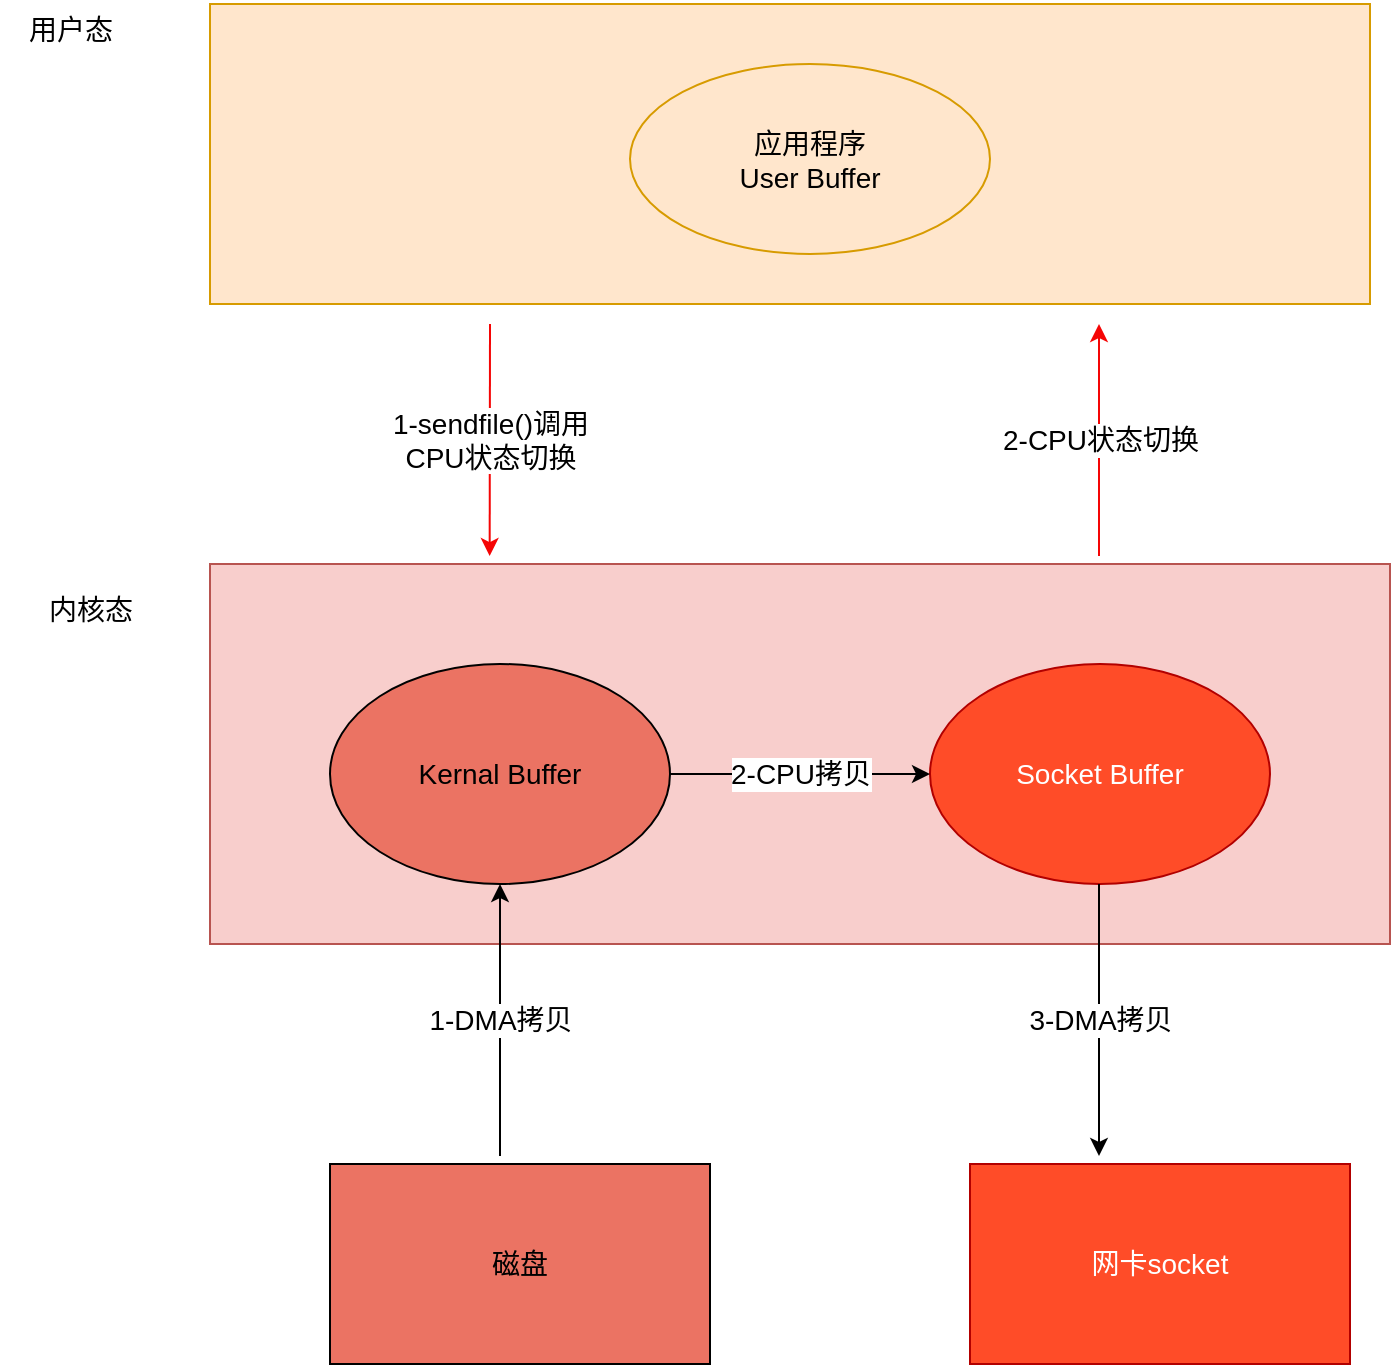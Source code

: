 <mxfile version="26.2.9">
  <diagram name="第 1 页" id="_vKq9fBHNY01Ka-iuAKG">
    <mxGraphModel dx="1428" dy="751" grid="1" gridSize="10" guides="1" tooltips="1" connect="1" arrows="1" fold="1" page="1" pageScale="1" pageWidth="827" pageHeight="1169" math="0" shadow="0">
      <root>
        <mxCell id="0" />
        <mxCell id="1" parent="0" />
        <mxCell id="ObmUWvNZimiOGbfA-z7O-1" value="" style="rounded=0;whiteSpace=wrap;html=1;fillColor=#ffe6cc;strokeColor=#d79b00;fontSize=14;" vertex="1" parent="1">
          <mxGeometry x="150" y="190" width="580" height="150" as="geometry" />
        </mxCell>
        <mxCell id="ObmUWvNZimiOGbfA-z7O-2" value="应用程序&lt;div&gt;User Buffer&lt;/div&gt;" style="ellipse;whiteSpace=wrap;html=1;fillColor=#ffe6cc;strokeColor=#d79b00;fontSize=14;" vertex="1" parent="1">
          <mxGeometry x="360" y="220" width="180" height="95" as="geometry" />
        </mxCell>
        <mxCell id="ObmUWvNZimiOGbfA-z7O-3" value="用户态" style="text;html=1;align=center;verticalAlign=middle;resizable=0;points=[];autosize=1;strokeColor=none;fillColor=none;fontSize=14;" vertex="1" parent="1">
          <mxGeometry x="45" y="188" width="70" height="30" as="geometry" />
        </mxCell>
        <mxCell id="ObmUWvNZimiOGbfA-z7O-4" value="" style="rounded=0;whiteSpace=wrap;html=1;fillColor=#f8cecc;strokeColor=#b85450;fontSize=14;" vertex="1" parent="1">
          <mxGeometry x="150" y="470" width="590" height="190" as="geometry" />
        </mxCell>
        <mxCell id="ObmUWvNZimiOGbfA-z7O-5" value="Socket Buffer" style="ellipse;whiteSpace=wrap;html=1;fillColor=light-dark(#ff4c28, #ff9281);fontColor=#ffffff;strokeColor=#B20000;fontSize=14;" vertex="1" parent="1">
          <mxGeometry x="510" y="520" width="170" height="110" as="geometry" />
        </mxCell>
        <mxCell id="ObmUWvNZimiOGbfA-z7O-6" value="Kernal Buffer" style="ellipse;whiteSpace=wrap;html=1;fillColor=light-dark(#eb7363, #ededed);fontSize=14;" vertex="1" parent="1">
          <mxGeometry x="210" y="520" width="170" height="110" as="geometry" />
        </mxCell>
        <mxCell id="ObmUWvNZimiOGbfA-z7O-7" value="磁盘" style="rounded=0;whiteSpace=wrap;html=1;fillColor=light-dark(#eb7363, #ededed);fontSize=14;" vertex="1" parent="1">
          <mxGeometry x="210" y="770" width="190" height="100" as="geometry" />
        </mxCell>
        <mxCell id="ObmUWvNZimiOGbfA-z7O-8" value="网卡socket" style="rounded=0;whiteSpace=wrap;html=1;fillColor=light-dark(#ff4c28, #ff9281);fontColor=#ffffff;strokeColor=#B20000;fontSize=14;" vertex="1" parent="1">
          <mxGeometry x="530" y="770" width="190" height="100" as="geometry" />
        </mxCell>
        <mxCell id="ObmUWvNZimiOGbfA-z7O-9" value="" style="endArrow=classic;html=1;rounded=0;entryX=0.5;entryY=1;entryDx=0;entryDy=0;fontSize=14;" edge="1" parent="1" target="ObmUWvNZimiOGbfA-z7O-6">
          <mxGeometry relative="1" as="geometry">
            <mxPoint x="295" y="766" as="sourcePoint" />
            <mxPoint x="360" y="720" as="targetPoint" />
          </mxGeometry>
        </mxCell>
        <mxCell id="ObmUWvNZimiOGbfA-z7O-10" value="1-DMA拷贝" style="edgeLabel;resizable=0;html=1;;align=center;verticalAlign=middle;fontSize=14;" connectable="0" vertex="1" parent="ObmUWvNZimiOGbfA-z7O-9">
          <mxGeometry relative="1" as="geometry" />
        </mxCell>
        <mxCell id="ObmUWvNZimiOGbfA-z7O-11" value="" style="endArrow=classic;html=1;rounded=0;entryX=0;entryY=0.5;entryDx=0;entryDy=0;fontSize=14;" edge="1" parent="1" source="ObmUWvNZimiOGbfA-z7O-6" target="ObmUWvNZimiOGbfA-z7O-5">
          <mxGeometry relative="1" as="geometry">
            <mxPoint x="380" y="575" as="sourcePoint" />
            <mxPoint x="540" y="575" as="targetPoint" />
          </mxGeometry>
        </mxCell>
        <mxCell id="ObmUWvNZimiOGbfA-z7O-12" value="2-CPU拷贝" style="edgeLabel;resizable=0;html=1;;align=center;verticalAlign=middle;fontSize=14;" connectable="0" vertex="1" parent="ObmUWvNZimiOGbfA-z7O-11">
          <mxGeometry relative="1" as="geometry" />
        </mxCell>
        <mxCell id="ObmUWvNZimiOGbfA-z7O-15" value="" style="endArrow=classic;html=1;rounded=0;entryX=0.237;entryY=-0.021;entryDx=0;entryDy=0;entryPerimeter=0;strokeColor=light-dark(#f50505, #ededed);fontSize=14;" edge="1" parent="1" target="ObmUWvNZimiOGbfA-z7O-4">
          <mxGeometry relative="1" as="geometry">
            <mxPoint x="290" y="350" as="sourcePoint" />
            <mxPoint x="290" y="470" as="targetPoint" />
          </mxGeometry>
        </mxCell>
        <mxCell id="ObmUWvNZimiOGbfA-z7O-16" value="1-sendfile()调用&lt;div&gt;CPU状态切换&lt;/div&gt;" style="edgeLabel;resizable=0;html=1;;align=center;verticalAlign=middle;fontSize=14;" connectable="0" vertex="1" parent="ObmUWvNZimiOGbfA-z7O-15">
          <mxGeometry relative="1" as="geometry" />
        </mxCell>
        <mxCell id="ObmUWvNZimiOGbfA-z7O-18" value="" style="endArrow=classic;html=1;rounded=0;entryX=0.237;entryY=-0.021;entryDx=0;entryDy=0;entryPerimeter=0;strokeColor=light-dark(#f50505, #ededed);fontSize=14;" edge="1" parent="1">
          <mxGeometry relative="1" as="geometry">
            <mxPoint x="594.5" y="466" as="sourcePoint" />
            <mxPoint x="594.5" y="350" as="targetPoint" />
          </mxGeometry>
        </mxCell>
        <mxCell id="ObmUWvNZimiOGbfA-z7O-19" value="2-CPU状态切换" style="edgeLabel;resizable=0;html=1;;align=center;verticalAlign=middle;fontSize=14;" connectable="0" vertex="1" parent="ObmUWvNZimiOGbfA-z7O-18">
          <mxGeometry relative="1" as="geometry" />
        </mxCell>
        <mxCell id="ObmUWvNZimiOGbfA-z7O-20" value="" style="endArrow=classic;html=1;rounded=0;entryX=0.5;entryY=1;entryDx=0;entryDy=0;fontSize=14;" edge="1" parent="1">
          <mxGeometry relative="1" as="geometry">
            <mxPoint x="594.5" y="630" as="sourcePoint" />
            <mxPoint x="594.5" y="766" as="targetPoint" />
          </mxGeometry>
        </mxCell>
        <mxCell id="ObmUWvNZimiOGbfA-z7O-21" value="3-DMA拷贝" style="edgeLabel;resizable=0;html=1;;align=center;verticalAlign=middle;fontSize=14;" connectable="0" vertex="1" parent="ObmUWvNZimiOGbfA-z7O-20">
          <mxGeometry relative="1" as="geometry" />
        </mxCell>
        <mxCell id="ObmUWvNZimiOGbfA-z7O-22" value="内核态" style="text;html=1;align=center;verticalAlign=middle;resizable=0;points=[];autosize=1;strokeColor=none;fillColor=none;fontSize=14;" vertex="1" parent="1">
          <mxGeometry x="55" y="478" width="70" height="30" as="geometry" />
        </mxCell>
      </root>
    </mxGraphModel>
  </diagram>
</mxfile>
